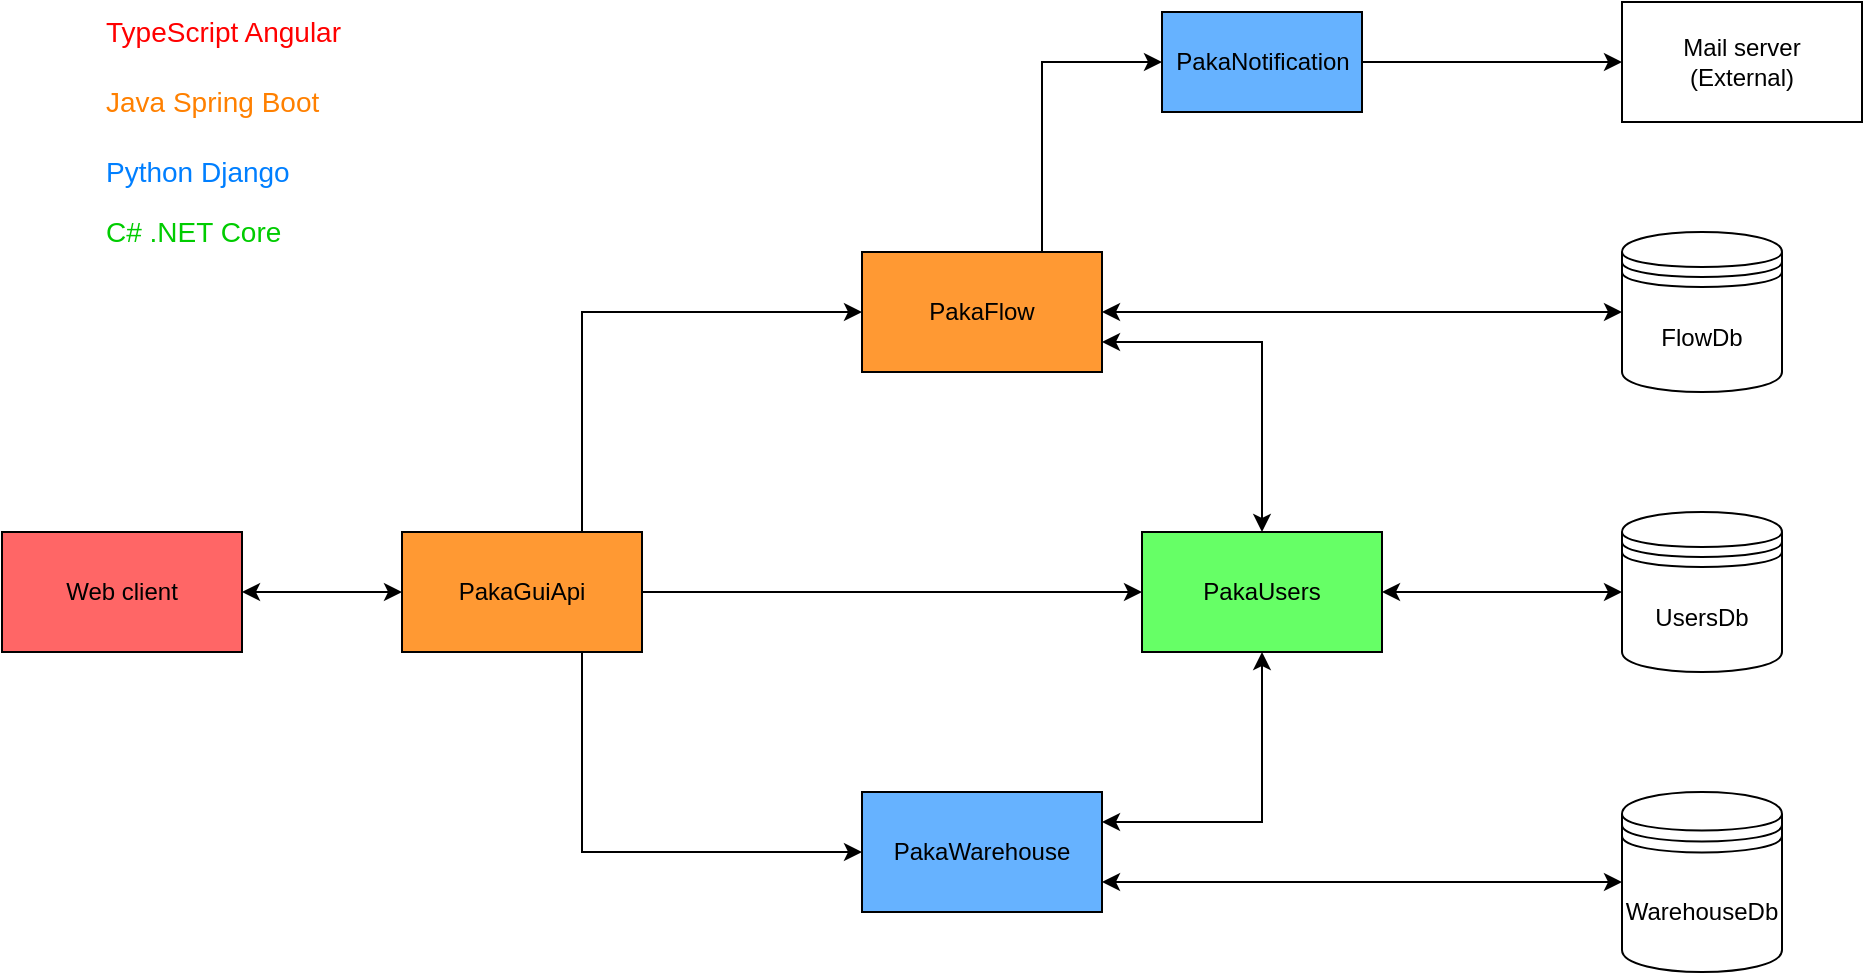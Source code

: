 <mxfile version="14.0.1" type="device"><diagram id="gqtOPYsELBxdNL2iDaWJ" name="Page-1"><mxGraphModel dx="1422" dy="785" grid="1" gridSize="10" guides="1" tooltips="1" connect="1" arrows="1" fold="1" page="1" pageScale="1" pageWidth="1200" pageHeight="1920" math="0" shadow="0"><root><mxCell id="0"/><mxCell id="1" parent="0"/><mxCell id="sh6q72GG2CgHX5aokq2n-1" value="FlowDb" style="shape=datastore;whiteSpace=wrap;html=1;" parent="1" vertex="1"><mxGeometry x="840" y="140" width="80" height="80" as="geometry"/></mxCell><mxCell id="sh6q72GG2CgHX5aokq2n-2" value="UsersDb" style="shape=datastore;whiteSpace=wrap;html=1;" parent="1" vertex="1"><mxGeometry x="840" y="280" width="80" height="80" as="geometry"/></mxCell><mxCell id="sh6q72GG2CgHX5aokq2n-3" value="WarehouseDb" style="shape=datastore;whiteSpace=wrap;html=1;" parent="1" vertex="1"><mxGeometry x="840" y="420" width="80" height="90" as="geometry"/></mxCell><mxCell id="sh6q72GG2CgHX5aokq2n-10" style="edgeStyle=orthogonalEdgeStyle;rounded=0;orthogonalLoop=1;jettySize=auto;html=1;exitX=0.75;exitY=0;exitDx=0;exitDy=0;entryX=0;entryY=0.5;entryDx=0;entryDy=0;startArrow=none;startFill=0;" parent="1" source="sh6q72GG2CgHX5aokq2n-4" target="sh6q72GG2CgHX5aokq2n-7" edge="1"><mxGeometry relative="1" as="geometry"/></mxCell><mxCell id="sh6q72GG2CgHX5aokq2n-11" style="edgeStyle=orthogonalEdgeStyle;rounded=0;orthogonalLoop=1;jettySize=auto;html=1;exitX=0.75;exitY=1;exitDx=0;exitDy=0;entryX=0;entryY=0.5;entryDx=0;entryDy=0;startArrow=none;startFill=0;" parent="1" source="sh6q72GG2CgHX5aokq2n-4" target="sh6q72GG2CgHX5aokq2n-9" edge="1"><mxGeometry relative="1" as="geometry"/></mxCell><mxCell id="sh6q72GG2CgHX5aokq2n-12" style="edgeStyle=orthogonalEdgeStyle;rounded=0;orthogonalLoop=1;jettySize=auto;html=1;exitX=1;exitY=0.5;exitDx=0;exitDy=0;entryX=0;entryY=0.5;entryDx=0;entryDy=0;startArrow=none;startFill=0;" parent="1" source="sh6q72GG2CgHX5aokq2n-4" target="sh6q72GG2CgHX5aokq2n-8" edge="1"><mxGeometry relative="1" as="geometry"/></mxCell><mxCell id="sh6q72GG2CgHX5aokq2n-4" value="PakaGuiApi" style="rounded=0;whiteSpace=wrap;html=1;fillColor=#FF9933;" parent="1" vertex="1"><mxGeometry x="230" y="290" width="120" height="60" as="geometry"/></mxCell><mxCell id="sh6q72GG2CgHX5aokq2n-5" value="Web client" style="rounded=0;whiteSpace=wrap;html=1;fillColor=#FF6666;" parent="1" vertex="1"><mxGeometry x="30" y="290" width="120" height="60" as="geometry"/></mxCell><mxCell id="sh6q72GG2CgHX5aokq2n-6" value="" style="endArrow=classic;startArrow=classic;html=1;entryX=0;entryY=0.5;entryDx=0;entryDy=0;" parent="1" source="sh6q72GG2CgHX5aokq2n-5" edge="1" target="sh6q72GG2CgHX5aokq2n-4"><mxGeometry width="50" height="50" relative="1" as="geometry"><mxPoint x="500" y="390" as="sourcePoint"/><mxPoint x="250" y="323" as="targetPoint"/></mxGeometry></mxCell><mxCell id="sh6q72GG2CgHX5aokq2n-14" style="edgeStyle=orthogonalEdgeStyle;rounded=0;orthogonalLoop=1;jettySize=auto;html=1;exitX=1;exitY=0.75;exitDx=0;exitDy=0;entryX=0.5;entryY=0;entryDx=0;entryDy=0;startArrow=classic;startFill=1;" parent="1" source="sh6q72GG2CgHX5aokq2n-7" target="sh6q72GG2CgHX5aokq2n-8" edge="1"><mxGeometry relative="1" as="geometry"/></mxCell><mxCell id="sh6q72GG2CgHX5aokq2n-18" style="edgeStyle=orthogonalEdgeStyle;rounded=0;orthogonalLoop=1;jettySize=auto;html=1;exitX=1;exitY=0.5;exitDx=0;exitDy=0;entryX=0;entryY=0.5;entryDx=0;entryDy=0;startArrow=classic;startFill=1;" parent="1" source="sh6q72GG2CgHX5aokq2n-7" target="sh6q72GG2CgHX5aokq2n-1" edge="1"><mxGeometry relative="1" as="geometry"/></mxCell><mxCell id="sh6q72GG2CgHX5aokq2n-23" style="edgeStyle=orthogonalEdgeStyle;rounded=0;orthogonalLoop=1;jettySize=auto;html=1;exitX=0.75;exitY=0;exitDx=0;exitDy=0;entryX=0;entryY=0.5;entryDx=0;entryDy=0;startArrow=none;startFill=0;" parent="1" source="sh6q72GG2CgHX5aokq2n-7" target="sh6q72GG2CgHX5aokq2n-19" edge="1"><mxGeometry relative="1" as="geometry"/></mxCell><mxCell id="sh6q72GG2CgHX5aokq2n-7" value="PakaFlow" style="rounded=0;whiteSpace=wrap;html=1;fillColor=#FF9933;" parent="1" vertex="1"><mxGeometry x="460" y="150" width="120" height="60" as="geometry"/></mxCell><mxCell id="sh6q72GG2CgHX5aokq2n-16" style="edgeStyle=orthogonalEdgeStyle;rounded=0;orthogonalLoop=1;jettySize=auto;html=1;exitX=1;exitY=0.5;exitDx=0;exitDy=0;entryX=0;entryY=0.5;entryDx=0;entryDy=0;startArrow=classic;startFill=1;" parent="1" source="sh6q72GG2CgHX5aokq2n-8" target="sh6q72GG2CgHX5aokq2n-2" edge="1"><mxGeometry relative="1" as="geometry"/></mxCell><mxCell id="sh6q72GG2CgHX5aokq2n-8" value="PakaUsers" style="rounded=0;whiteSpace=wrap;html=1;fillColor=#66FF66;" parent="1" vertex="1"><mxGeometry x="600" y="290" width="120" height="60" as="geometry"/></mxCell><mxCell id="sh6q72GG2CgHX5aokq2n-15" style="edgeStyle=orthogonalEdgeStyle;rounded=0;orthogonalLoop=1;jettySize=auto;html=1;exitX=1;exitY=0.25;exitDx=0;exitDy=0;entryX=0.5;entryY=1;entryDx=0;entryDy=0;startArrow=classic;startFill=1;" parent="1" source="sh6q72GG2CgHX5aokq2n-9" target="sh6q72GG2CgHX5aokq2n-8" edge="1"><mxGeometry relative="1" as="geometry"/></mxCell><mxCell id="sh6q72GG2CgHX5aokq2n-17" style="edgeStyle=orthogonalEdgeStyle;rounded=0;orthogonalLoop=1;jettySize=auto;html=1;exitX=1;exitY=0.75;exitDx=0;exitDy=0;entryX=0;entryY=0.5;entryDx=0;entryDy=0;startArrow=classic;startFill=1;" parent="1" source="sh6q72GG2CgHX5aokq2n-9" target="sh6q72GG2CgHX5aokq2n-3" edge="1"><mxGeometry relative="1" as="geometry"/></mxCell><mxCell id="sh6q72GG2CgHX5aokq2n-9" value="PakaWarehouse" style="rounded=0;whiteSpace=wrap;html=1;fillColor=#66B2FF;" parent="1" vertex="1"><mxGeometry x="460" y="420" width="120" height="60" as="geometry"/></mxCell><mxCell id="sh6q72GG2CgHX5aokq2n-21" style="edgeStyle=orthogonalEdgeStyle;rounded=0;orthogonalLoop=1;jettySize=auto;html=1;entryX=0;entryY=0.5;entryDx=0;entryDy=0;startArrow=none;startFill=0;" parent="1" source="sh6q72GG2CgHX5aokq2n-19" target="sh6q72GG2CgHX5aokq2n-20" edge="1"><mxGeometry relative="1" as="geometry"/></mxCell><mxCell id="sh6q72GG2CgHX5aokq2n-19" value="PakaNotification" style="html=1;dashed=0;whitespace=wrap;fillColor=#66B2FF;" parent="1" vertex="1"><mxGeometry x="610" y="30" width="100" height="50" as="geometry"/></mxCell><mxCell id="sh6q72GG2CgHX5aokq2n-20" value="Mail server&lt;br&gt;(External)" style="rounded=0;whiteSpace=wrap;html=1;" parent="1" vertex="1"><mxGeometry x="840" y="25" width="120" height="60" as="geometry"/></mxCell><mxCell id="sh6q72GG2CgHX5aokq2n-24" value="&lt;font style=&quot;font-size: 14px&quot;&gt;TypeScript Angular&lt;/font&gt;" style="text;html=1;strokeColor=none;fillColor=none;align=left;verticalAlign=middle;whiteSpace=wrap;rounded=0;fontColor=#FF0000;" parent="1" vertex="1"><mxGeometry x="80" y="30" width="130" height="20" as="geometry"/></mxCell><mxCell id="sh6q72GG2CgHX5aokq2n-25" value="&lt;font style=&quot;font-size: 14px&quot;&gt;Java Spring Boot&lt;/font&gt;" style="text;html=1;strokeColor=none;fillColor=none;align=left;verticalAlign=middle;whiteSpace=wrap;rounded=0;fontColor=#FF8000;" parent="1" vertex="1"><mxGeometry x="80" y="65" width="120" height="20" as="geometry"/></mxCell><mxCell id="sh6q72GG2CgHX5aokq2n-26" value="&lt;font style=&quot;font-size: 14px&quot;&gt;Python Django&lt;/font&gt;" style="text;html=1;strokeColor=none;fillColor=none;align=left;verticalAlign=middle;whiteSpace=wrap;rounded=0;fontColor=#007FFF;" parent="1" vertex="1"><mxGeometry x="80" y="100" width="140" height="20" as="geometry"/></mxCell><mxCell id="sh6q72GG2CgHX5aokq2n-29" value="&lt;font style=&quot;font-size: 14px&quot;&gt;C# .NET Core&lt;/font&gt;" style="text;html=1;strokeColor=none;fillColor=none;align=left;verticalAlign=middle;whiteSpace=wrap;rounded=0;fontColor=#00CC00;" parent="1" vertex="1"><mxGeometry x="80" y="130" width="100" height="20" as="geometry"/></mxCell></root></mxGraphModel></diagram></mxfile>